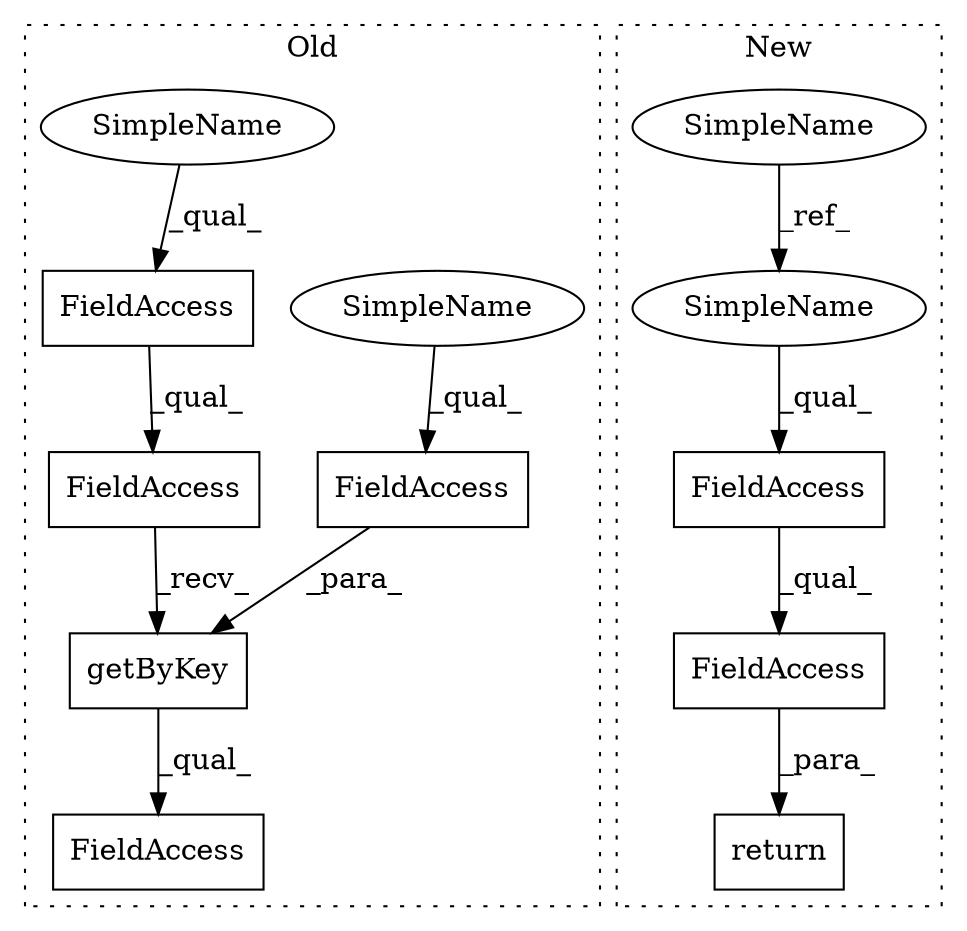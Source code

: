 digraph G {
subgraph cluster0 {
1 [label="getByKey" a="32" s="4316,4346" l="9,1" shape="box"];
4 [label="FieldAccess" a="22" s="4325" l="21" shape="box"];
5 [label="FieldAccess" a="22" s="4296" l="19" shape="box"];
6 [label="FieldAccess" a="22" s="4296" l="57" shape="box"];
7 [label="FieldAccess" a="22" s="4296" l="11" shape="box"];
11 [label="SimpleName" a="42" s="4325" l="4" shape="ellipse"];
12 [label="SimpleName" a="42" s="4296" l="4" shape="ellipse"];
label = "Old";
style="dotted";
}
subgraph cluster1 {
2 [label="return" a="41" s="6311" l="7" shape="box"];
3 [label="FieldAccess" a="22" s="6318" l="18" shape="box"];
8 [label="FieldAccess" a="22" s="6318" l="12" shape="box"];
9 [label="SimpleName" a="42" s="6257" l="4" shape="ellipse"];
10 [label="SimpleName" a="42" s="6318" l="4" shape="ellipse"];
label = "New";
style="dotted";
}
1 -> 6 [label="_qual_"];
3 -> 2 [label="_para_"];
4 -> 1 [label="_para_"];
5 -> 1 [label="_recv_"];
7 -> 5 [label="_qual_"];
8 -> 3 [label="_qual_"];
9 -> 10 [label="_ref_"];
10 -> 8 [label="_qual_"];
11 -> 4 [label="_qual_"];
12 -> 7 [label="_qual_"];
}